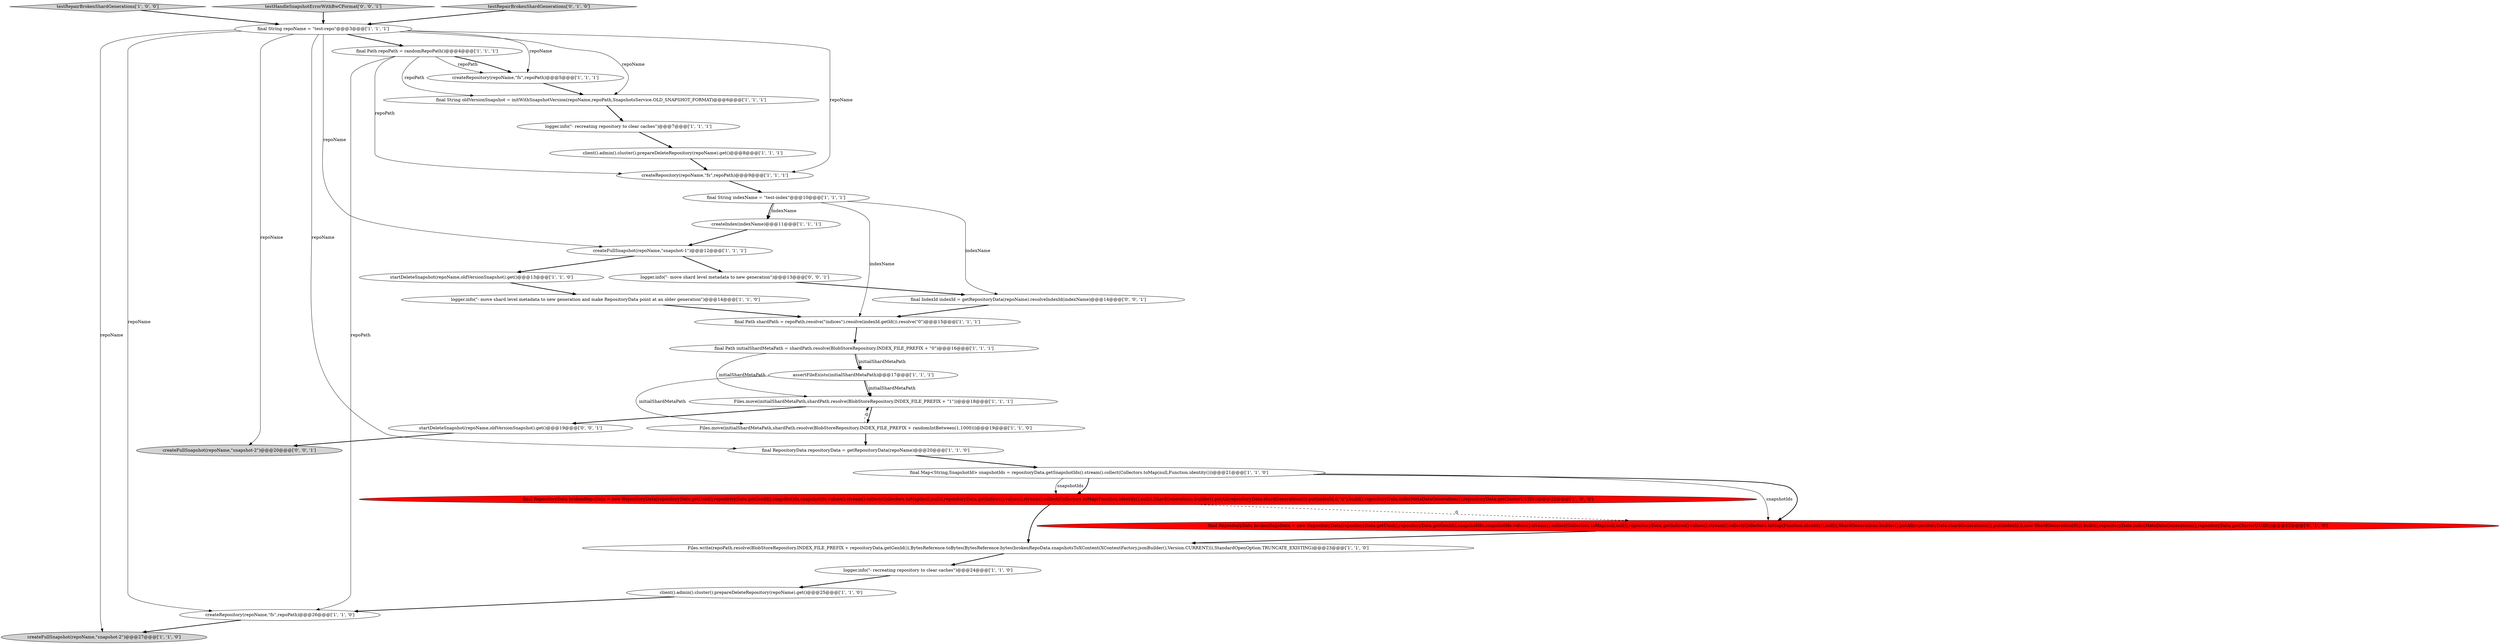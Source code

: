 digraph {
25 [style = filled, label = "client().admin().cluster().prepareDeleteRepository(repoName).get()@@@25@@@['1', '1', '0']", fillcolor = white, shape = ellipse image = "AAA0AAABBB1BBB"];
6 [style = filled, label = "Files.write(repoPath.resolve(BlobStoreRepository.INDEX_FILE_PREFIX + repositoryData.getGenId()),BytesReference.toBytes(BytesReference.bytes(brokenRepoData.snapshotsToXContent(XContentFactory.jsonBuilder(),Version.CURRENT))),StandardOpenOption.TRUNCATE_EXISTING)@@@23@@@['1', '1', '0']", fillcolor = white, shape = ellipse image = "AAA0AAABBB1BBB"];
21 [style = filled, label = "createRepository(repoName,\"fs\",repoPath)@@@26@@@['1', '1', '0']", fillcolor = white, shape = ellipse image = "AAA0AAABBB1BBB"];
2 [style = filled, label = "createFullSnapshot(repoName,\"snapshot-1\")@@@12@@@['1', '1', '1']", fillcolor = white, shape = ellipse image = "AAA0AAABBB1BBB"];
16 [style = filled, label = "Files.move(initialShardMetaPath,shardPath.resolve(BlobStoreRepository.INDEX_FILE_PREFIX + \"1\"))@@@18@@@['1', '1', '1']", fillcolor = white, shape = ellipse image = "AAA0AAABBB1BBB"];
14 [style = filled, label = "createRepository(repoName,\"fs\",repoPath)@@@5@@@['1', '1', '1']", fillcolor = white, shape = ellipse image = "AAA0AAABBB1BBB"];
7 [style = filled, label = "testRepairBrokenShardGenerations['1', '0', '0']", fillcolor = lightgray, shape = diamond image = "AAA0AAABBB1BBB"];
4 [style = filled, label = "createFullSnapshot(repoName,\"snapshot-2\")@@@27@@@['1', '1', '0']", fillcolor = lightgray, shape = ellipse image = "AAA0AAABBB1BBB"];
11 [style = filled, label = "client().admin().cluster().prepareDeleteRepository(repoName).get()@@@8@@@['1', '1', '1']", fillcolor = white, shape = ellipse image = "AAA0AAABBB1BBB"];
18 [style = filled, label = "createIndex(indexName)@@@11@@@['1', '1', '1']", fillcolor = white, shape = ellipse image = "AAA0AAABBB1BBB"];
32 [style = filled, label = "testHandleSnapshotErrorWithBwCFormat['0', '0', '1']", fillcolor = lightgray, shape = diamond image = "AAA0AAABBB3BBB"];
24 [style = filled, label = "final String indexName = \"test-index\"@@@10@@@['1', '1', '1']", fillcolor = white, shape = ellipse image = "AAA0AAABBB1BBB"];
27 [style = filled, label = "final RepositoryData brokenRepoData = new RepositoryData(repositoryData.getUuid(),repositoryData.getGenId(),snapshotIds,snapshotIds.values().stream().collect(Collectors.toMap(null,null)),repositoryData.getIndices().values().stream().collect(Collectors.toMap(Function.identity(),null)),ShardGenerations.builder().putAll(repositoryData.shardGenerations()).put(indexId,0,new ShardGeneration(0L)).build(),repositoryData.indexMetaDataGenerations(),repositoryData.getClusterUUID())@@@22@@@['0', '1', '0']", fillcolor = red, shape = ellipse image = "AAA1AAABBB2BBB"];
30 [style = filled, label = "final IndexId indexId = getRepositoryData(repoName).resolveIndexId(indexName)@@@14@@@['0', '0', '1']", fillcolor = white, shape = ellipse image = "AAA0AAABBB3BBB"];
22 [style = filled, label = "assertFileExists(initialShardMetaPath)@@@17@@@['1', '1', '1']", fillcolor = white, shape = ellipse image = "AAA0AAABBB1BBB"];
3 [style = filled, label = "final Path initialShardMetaPath = shardPath.resolve(BlobStoreRepository.INDEX_FILE_PREFIX + \"0\")@@@16@@@['1', '1', '1']", fillcolor = white, shape = ellipse image = "AAA0AAABBB1BBB"];
26 [style = filled, label = "testRepairBrokenShardGenerations['0', '1', '0']", fillcolor = lightgray, shape = diamond image = "AAA0AAABBB2BBB"];
10 [style = filled, label = "final String repoName = \"test-repo\"@@@3@@@['1', '1', '1']", fillcolor = white, shape = ellipse image = "AAA0AAABBB1BBB"];
9 [style = filled, label = "final Map<String,SnapshotId> snapshotIds = repositoryData.getSnapshotIds().stream().collect(Collectors.toMap(null,Function.identity()))@@@21@@@['1', '1', '0']", fillcolor = white, shape = ellipse image = "AAA0AAABBB1BBB"];
1 [style = filled, label = "Files.move(initialShardMetaPath,shardPath.resolve(BlobStoreRepository.INDEX_FILE_PREFIX + randomIntBetween(1,1000)))@@@19@@@['1', '1', '0']", fillcolor = white, shape = ellipse image = "AAA0AAABBB1BBB"];
19 [style = filled, label = "final RepositoryData brokenRepoData = new RepositoryData(repositoryData.getUuid(),repositoryData.getGenId(),snapshotIds,snapshotIds.values().stream().collect(Collectors.toMap(null,null)),repositoryData.getIndices().values().stream().collect(Collectors.toMap(Function.identity(),null)),ShardGenerations.builder().putAll(repositoryData.shardGenerations()).put(indexId,0,\"0\").build(),repositoryData.indexMetaDataGenerations(),repositoryData.getClusterUUID())@@@22@@@['1', '0', '0']", fillcolor = red, shape = ellipse image = "AAA1AAABBB1BBB"];
31 [style = filled, label = "logger.info(\"- move shard level metadata to new generation\")@@@13@@@['0', '0', '1']", fillcolor = white, shape = ellipse image = "AAA0AAABBB3BBB"];
20 [style = filled, label = "final RepositoryData repositoryData = getRepositoryData(repoName)@@@20@@@['1', '1', '0']", fillcolor = white, shape = ellipse image = "AAA0AAABBB1BBB"];
12 [style = filled, label = "logger.info(\"- recreating repository to clear caches\")@@@7@@@['1', '1', '1']", fillcolor = white, shape = ellipse image = "AAA0AAABBB1BBB"];
15 [style = filled, label = "createRepository(repoName,\"fs\",repoPath)@@@9@@@['1', '1', '1']", fillcolor = white, shape = ellipse image = "AAA0AAABBB1BBB"];
23 [style = filled, label = "final String oldVersionSnapshot = initWithSnapshotVersion(repoName,repoPath,SnapshotsService.OLD_SNAPSHOT_FORMAT)@@@6@@@['1', '1', '1']", fillcolor = white, shape = ellipse image = "AAA0AAABBB1BBB"];
13 [style = filled, label = "startDeleteSnapshot(repoName,oldVersionSnapshot).get()@@@13@@@['1', '1', '0']", fillcolor = white, shape = ellipse image = "AAA0AAABBB1BBB"];
0 [style = filled, label = "final Path shardPath = repoPath.resolve(\"indices\").resolve(indexId.getId()).resolve(\"0\")@@@15@@@['1', '1', '1']", fillcolor = white, shape = ellipse image = "AAA0AAABBB1BBB"];
8 [style = filled, label = "logger.info(\"- move shard level metadata to new generation and make RepositoryData point at an older generation\")@@@14@@@['1', '1', '0']", fillcolor = white, shape = ellipse image = "AAA0AAABBB1BBB"];
17 [style = filled, label = "logger.info(\"- recreating repository to clear caches\")@@@24@@@['1', '1', '0']", fillcolor = white, shape = ellipse image = "AAA0AAABBB1BBB"];
29 [style = filled, label = "createFullSnapshot(repoName,\"snapshot-2\")@@@20@@@['0', '0', '1']", fillcolor = lightgray, shape = ellipse image = "AAA0AAABBB3BBB"];
5 [style = filled, label = "final Path repoPath = randomRepoPath()@@@4@@@['1', '1', '1']", fillcolor = white, shape = ellipse image = "AAA0AAABBB1BBB"];
28 [style = filled, label = "startDeleteSnapshot(repoName,oldVersionSnapshot).get()@@@19@@@['0', '0', '1']", fillcolor = white, shape = ellipse image = "AAA0AAABBB3BBB"];
0->3 [style = bold, label=""];
6->17 [style = bold, label=""];
17->25 [style = bold, label=""];
28->29 [style = bold, label=""];
5->21 [style = solid, label="repoPath"];
24->30 [style = solid, label="indexName"];
19->27 [style = dashed, label="0"];
20->9 [style = bold, label=""];
7->10 [style = bold, label=""];
22->16 [style = bold, label=""];
26->10 [style = bold, label=""];
22->1 [style = solid, label="initialShardMetaPath"];
10->29 [style = solid, label="repoName"];
12->11 [style = bold, label=""];
5->15 [style = solid, label="repoPath"];
1->20 [style = bold, label=""];
24->18 [style = solid, label="indexName"];
10->4 [style = solid, label="repoName"];
5->14 [style = bold, label=""];
18->2 [style = bold, label=""];
24->0 [style = solid, label="indexName"];
19->6 [style = bold, label=""];
3->22 [style = bold, label=""];
24->18 [style = bold, label=""];
10->15 [style = solid, label="repoName"];
27->6 [style = bold, label=""];
32->10 [style = bold, label=""];
11->15 [style = bold, label=""];
2->13 [style = bold, label=""];
9->27 [style = bold, label=""];
8->0 [style = bold, label=""];
5->14 [style = solid, label="repoPath"];
22->16 [style = solid, label="initialShardMetaPath"];
5->23 [style = solid, label="repoPath"];
10->5 [style = bold, label=""];
16->28 [style = bold, label=""];
14->23 [style = bold, label=""];
9->27 [style = solid, label="snapshotIds"];
16->1 [style = bold, label=""];
10->20 [style = solid, label="repoName"];
1->16 [style = dashed, label="0"];
3->16 [style = solid, label="initialShardMetaPath"];
15->24 [style = bold, label=""];
3->22 [style = solid, label="initialShardMetaPath"];
31->30 [style = bold, label=""];
10->14 [style = solid, label="repoName"];
10->23 [style = solid, label="repoName"];
9->19 [style = bold, label=""];
10->2 [style = solid, label="repoName"];
23->12 [style = bold, label=""];
9->19 [style = solid, label="snapshotIds"];
30->0 [style = bold, label=""];
13->8 [style = bold, label=""];
10->21 [style = solid, label="repoName"];
25->21 [style = bold, label=""];
21->4 [style = bold, label=""];
2->31 [style = bold, label=""];
}

